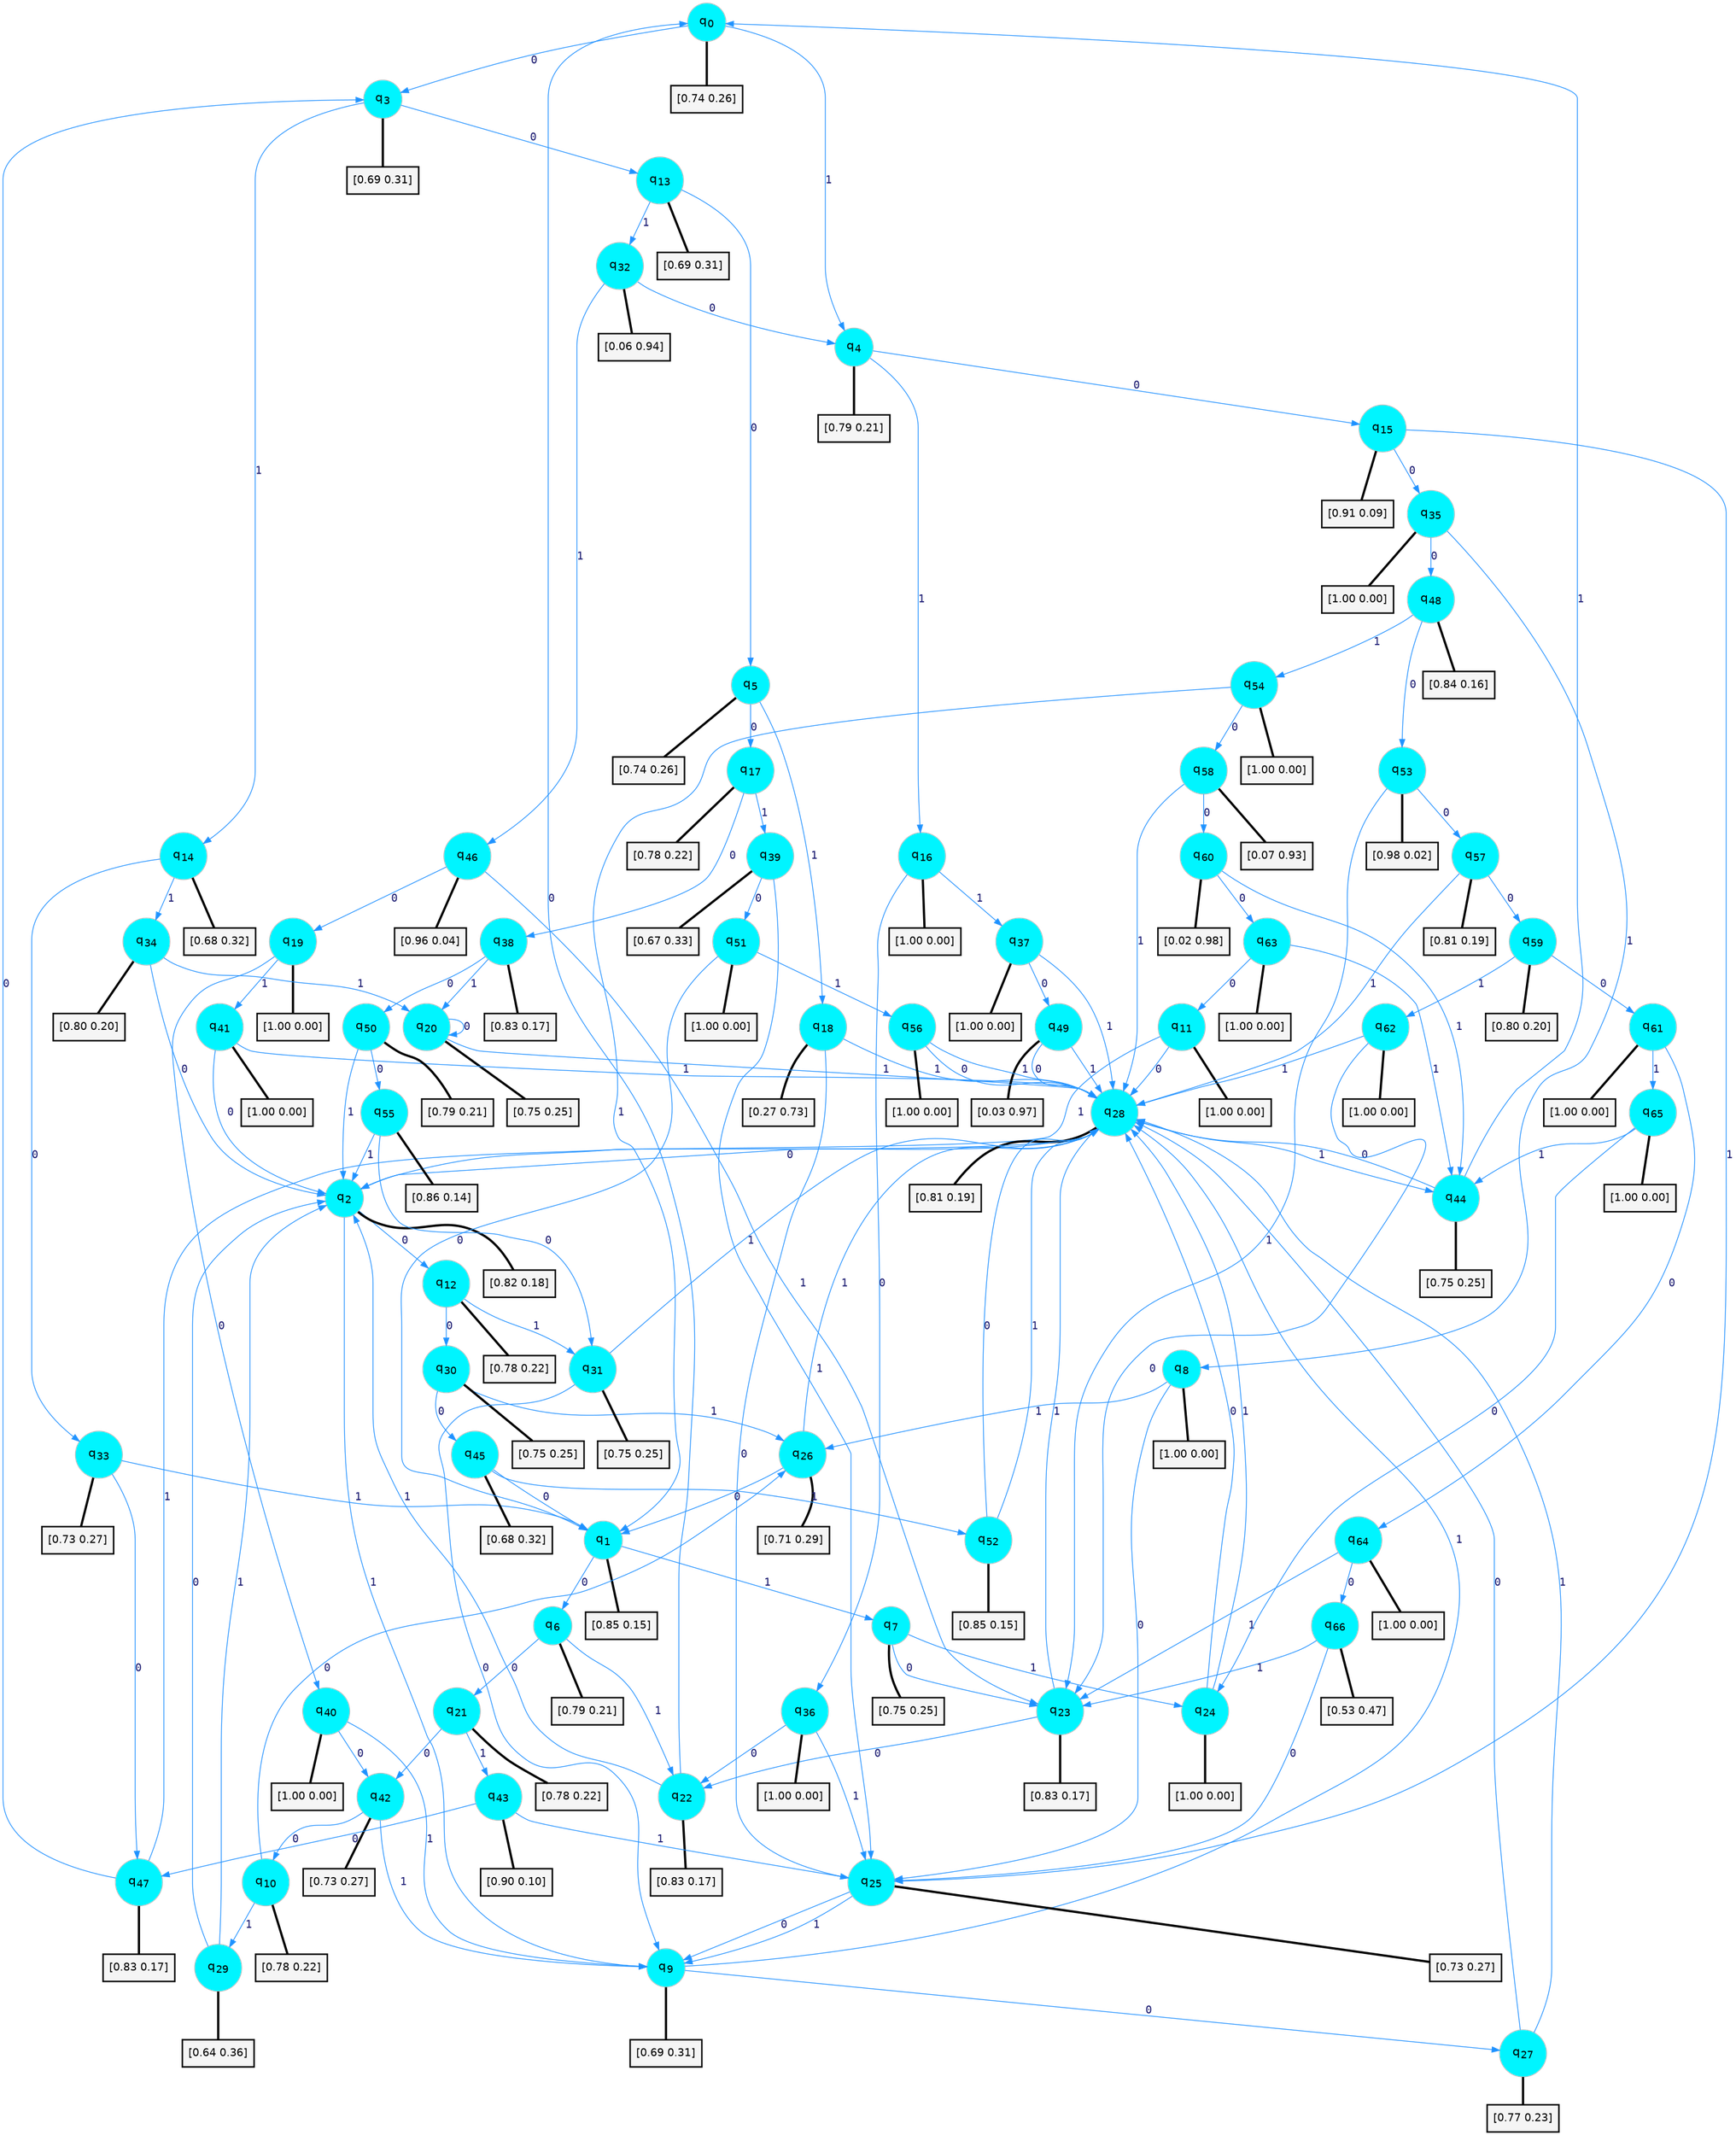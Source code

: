 digraph G {
graph [
bgcolor=transparent, dpi=300, rankdir=TD, size="40,25"];
node [
color=gray, fillcolor=turquoise1, fontcolor=black, fontname=Helvetica, fontsize=16, fontweight=bold, shape=circle, style=filled];
edge [
arrowsize=1, color=dodgerblue1, fontcolor=midnightblue, fontname=courier, fontweight=bold, penwidth=1, style=solid, weight=20];
0[label=<q<SUB>0</SUB>>];
1[label=<q<SUB>1</SUB>>];
2[label=<q<SUB>2</SUB>>];
3[label=<q<SUB>3</SUB>>];
4[label=<q<SUB>4</SUB>>];
5[label=<q<SUB>5</SUB>>];
6[label=<q<SUB>6</SUB>>];
7[label=<q<SUB>7</SUB>>];
8[label=<q<SUB>8</SUB>>];
9[label=<q<SUB>9</SUB>>];
10[label=<q<SUB>10</SUB>>];
11[label=<q<SUB>11</SUB>>];
12[label=<q<SUB>12</SUB>>];
13[label=<q<SUB>13</SUB>>];
14[label=<q<SUB>14</SUB>>];
15[label=<q<SUB>15</SUB>>];
16[label=<q<SUB>16</SUB>>];
17[label=<q<SUB>17</SUB>>];
18[label=<q<SUB>18</SUB>>];
19[label=<q<SUB>19</SUB>>];
20[label=<q<SUB>20</SUB>>];
21[label=<q<SUB>21</SUB>>];
22[label=<q<SUB>22</SUB>>];
23[label=<q<SUB>23</SUB>>];
24[label=<q<SUB>24</SUB>>];
25[label=<q<SUB>25</SUB>>];
26[label=<q<SUB>26</SUB>>];
27[label=<q<SUB>27</SUB>>];
28[label=<q<SUB>28</SUB>>];
29[label=<q<SUB>29</SUB>>];
30[label=<q<SUB>30</SUB>>];
31[label=<q<SUB>31</SUB>>];
32[label=<q<SUB>32</SUB>>];
33[label=<q<SUB>33</SUB>>];
34[label=<q<SUB>34</SUB>>];
35[label=<q<SUB>35</SUB>>];
36[label=<q<SUB>36</SUB>>];
37[label=<q<SUB>37</SUB>>];
38[label=<q<SUB>38</SUB>>];
39[label=<q<SUB>39</SUB>>];
40[label=<q<SUB>40</SUB>>];
41[label=<q<SUB>41</SUB>>];
42[label=<q<SUB>42</SUB>>];
43[label=<q<SUB>43</SUB>>];
44[label=<q<SUB>44</SUB>>];
45[label=<q<SUB>45</SUB>>];
46[label=<q<SUB>46</SUB>>];
47[label=<q<SUB>47</SUB>>];
48[label=<q<SUB>48</SUB>>];
49[label=<q<SUB>49</SUB>>];
50[label=<q<SUB>50</SUB>>];
51[label=<q<SUB>51</SUB>>];
52[label=<q<SUB>52</SUB>>];
53[label=<q<SUB>53</SUB>>];
54[label=<q<SUB>54</SUB>>];
55[label=<q<SUB>55</SUB>>];
56[label=<q<SUB>56</SUB>>];
57[label=<q<SUB>57</SUB>>];
58[label=<q<SUB>58</SUB>>];
59[label=<q<SUB>59</SUB>>];
60[label=<q<SUB>60</SUB>>];
61[label=<q<SUB>61</SUB>>];
62[label=<q<SUB>62</SUB>>];
63[label=<q<SUB>63</SUB>>];
64[label=<q<SUB>64</SUB>>];
65[label=<q<SUB>65</SUB>>];
66[label=<q<SUB>66</SUB>>];
67[label="[0.74 0.26]", shape=box,fontcolor=black, fontname=Helvetica, fontsize=14, penwidth=2, fillcolor=whitesmoke,color=black];
68[label="[0.85 0.15]", shape=box,fontcolor=black, fontname=Helvetica, fontsize=14, penwidth=2, fillcolor=whitesmoke,color=black];
69[label="[0.82 0.18]", shape=box,fontcolor=black, fontname=Helvetica, fontsize=14, penwidth=2, fillcolor=whitesmoke,color=black];
70[label="[0.69 0.31]", shape=box,fontcolor=black, fontname=Helvetica, fontsize=14, penwidth=2, fillcolor=whitesmoke,color=black];
71[label="[0.79 0.21]", shape=box,fontcolor=black, fontname=Helvetica, fontsize=14, penwidth=2, fillcolor=whitesmoke,color=black];
72[label="[0.74 0.26]", shape=box,fontcolor=black, fontname=Helvetica, fontsize=14, penwidth=2, fillcolor=whitesmoke,color=black];
73[label="[0.79 0.21]", shape=box,fontcolor=black, fontname=Helvetica, fontsize=14, penwidth=2, fillcolor=whitesmoke,color=black];
74[label="[0.75 0.25]", shape=box,fontcolor=black, fontname=Helvetica, fontsize=14, penwidth=2, fillcolor=whitesmoke,color=black];
75[label="[1.00 0.00]", shape=box,fontcolor=black, fontname=Helvetica, fontsize=14, penwidth=2, fillcolor=whitesmoke,color=black];
76[label="[0.69 0.31]", shape=box,fontcolor=black, fontname=Helvetica, fontsize=14, penwidth=2, fillcolor=whitesmoke,color=black];
77[label="[0.78 0.22]", shape=box,fontcolor=black, fontname=Helvetica, fontsize=14, penwidth=2, fillcolor=whitesmoke,color=black];
78[label="[1.00 0.00]", shape=box,fontcolor=black, fontname=Helvetica, fontsize=14, penwidth=2, fillcolor=whitesmoke,color=black];
79[label="[0.78 0.22]", shape=box,fontcolor=black, fontname=Helvetica, fontsize=14, penwidth=2, fillcolor=whitesmoke,color=black];
80[label="[0.69 0.31]", shape=box,fontcolor=black, fontname=Helvetica, fontsize=14, penwidth=2, fillcolor=whitesmoke,color=black];
81[label="[0.68 0.32]", shape=box,fontcolor=black, fontname=Helvetica, fontsize=14, penwidth=2, fillcolor=whitesmoke,color=black];
82[label="[0.91 0.09]", shape=box,fontcolor=black, fontname=Helvetica, fontsize=14, penwidth=2, fillcolor=whitesmoke,color=black];
83[label="[1.00 0.00]", shape=box,fontcolor=black, fontname=Helvetica, fontsize=14, penwidth=2, fillcolor=whitesmoke,color=black];
84[label="[0.78 0.22]", shape=box,fontcolor=black, fontname=Helvetica, fontsize=14, penwidth=2, fillcolor=whitesmoke,color=black];
85[label="[0.27 0.73]", shape=box,fontcolor=black, fontname=Helvetica, fontsize=14, penwidth=2, fillcolor=whitesmoke,color=black];
86[label="[1.00 0.00]", shape=box,fontcolor=black, fontname=Helvetica, fontsize=14, penwidth=2, fillcolor=whitesmoke,color=black];
87[label="[0.75 0.25]", shape=box,fontcolor=black, fontname=Helvetica, fontsize=14, penwidth=2, fillcolor=whitesmoke,color=black];
88[label="[0.78 0.22]", shape=box,fontcolor=black, fontname=Helvetica, fontsize=14, penwidth=2, fillcolor=whitesmoke,color=black];
89[label="[0.83 0.17]", shape=box,fontcolor=black, fontname=Helvetica, fontsize=14, penwidth=2, fillcolor=whitesmoke,color=black];
90[label="[0.83 0.17]", shape=box,fontcolor=black, fontname=Helvetica, fontsize=14, penwidth=2, fillcolor=whitesmoke,color=black];
91[label="[1.00 0.00]", shape=box,fontcolor=black, fontname=Helvetica, fontsize=14, penwidth=2, fillcolor=whitesmoke,color=black];
92[label="[0.73 0.27]", shape=box,fontcolor=black, fontname=Helvetica, fontsize=14, penwidth=2, fillcolor=whitesmoke,color=black];
93[label="[0.71 0.29]", shape=box,fontcolor=black, fontname=Helvetica, fontsize=14, penwidth=2, fillcolor=whitesmoke,color=black];
94[label="[0.77 0.23]", shape=box,fontcolor=black, fontname=Helvetica, fontsize=14, penwidth=2, fillcolor=whitesmoke,color=black];
95[label="[0.81 0.19]", shape=box,fontcolor=black, fontname=Helvetica, fontsize=14, penwidth=2, fillcolor=whitesmoke,color=black];
96[label="[0.64 0.36]", shape=box,fontcolor=black, fontname=Helvetica, fontsize=14, penwidth=2, fillcolor=whitesmoke,color=black];
97[label="[0.75 0.25]", shape=box,fontcolor=black, fontname=Helvetica, fontsize=14, penwidth=2, fillcolor=whitesmoke,color=black];
98[label="[0.75 0.25]", shape=box,fontcolor=black, fontname=Helvetica, fontsize=14, penwidth=2, fillcolor=whitesmoke,color=black];
99[label="[0.06 0.94]", shape=box,fontcolor=black, fontname=Helvetica, fontsize=14, penwidth=2, fillcolor=whitesmoke,color=black];
100[label="[0.73 0.27]", shape=box,fontcolor=black, fontname=Helvetica, fontsize=14, penwidth=2, fillcolor=whitesmoke,color=black];
101[label="[0.80 0.20]", shape=box,fontcolor=black, fontname=Helvetica, fontsize=14, penwidth=2, fillcolor=whitesmoke,color=black];
102[label="[1.00 0.00]", shape=box,fontcolor=black, fontname=Helvetica, fontsize=14, penwidth=2, fillcolor=whitesmoke,color=black];
103[label="[1.00 0.00]", shape=box,fontcolor=black, fontname=Helvetica, fontsize=14, penwidth=2, fillcolor=whitesmoke,color=black];
104[label="[1.00 0.00]", shape=box,fontcolor=black, fontname=Helvetica, fontsize=14, penwidth=2, fillcolor=whitesmoke,color=black];
105[label="[0.83 0.17]", shape=box,fontcolor=black, fontname=Helvetica, fontsize=14, penwidth=2, fillcolor=whitesmoke,color=black];
106[label="[0.67 0.33]", shape=box,fontcolor=black, fontname=Helvetica, fontsize=14, penwidth=2, fillcolor=whitesmoke,color=black];
107[label="[1.00 0.00]", shape=box,fontcolor=black, fontname=Helvetica, fontsize=14, penwidth=2, fillcolor=whitesmoke,color=black];
108[label="[1.00 0.00]", shape=box,fontcolor=black, fontname=Helvetica, fontsize=14, penwidth=2, fillcolor=whitesmoke,color=black];
109[label="[0.73 0.27]", shape=box,fontcolor=black, fontname=Helvetica, fontsize=14, penwidth=2, fillcolor=whitesmoke,color=black];
110[label="[0.90 0.10]", shape=box,fontcolor=black, fontname=Helvetica, fontsize=14, penwidth=2, fillcolor=whitesmoke,color=black];
111[label="[0.75 0.25]", shape=box,fontcolor=black, fontname=Helvetica, fontsize=14, penwidth=2, fillcolor=whitesmoke,color=black];
112[label="[0.68 0.32]", shape=box,fontcolor=black, fontname=Helvetica, fontsize=14, penwidth=2, fillcolor=whitesmoke,color=black];
113[label="[0.96 0.04]", shape=box,fontcolor=black, fontname=Helvetica, fontsize=14, penwidth=2, fillcolor=whitesmoke,color=black];
114[label="[0.83 0.17]", shape=box,fontcolor=black, fontname=Helvetica, fontsize=14, penwidth=2, fillcolor=whitesmoke,color=black];
115[label="[0.84 0.16]", shape=box,fontcolor=black, fontname=Helvetica, fontsize=14, penwidth=2, fillcolor=whitesmoke,color=black];
116[label="[0.03 0.97]", shape=box,fontcolor=black, fontname=Helvetica, fontsize=14, penwidth=2, fillcolor=whitesmoke,color=black];
117[label="[0.79 0.21]", shape=box,fontcolor=black, fontname=Helvetica, fontsize=14, penwidth=2, fillcolor=whitesmoke,color=black];
118[label="[1.00 0.00]", shape=box,fontcolor=black, fontname=Helvetica, fontsize=14, penwidth=2, fillcolor=whitesmoke,color=black];
119[label="[0.85 0.15]", shape=box,fontcolor=black, fontname=Helvetica, fontsize=14, penwidth=2, fillcolor=whitesmoke,color=black];
120[label="[0.98 0.02]", shape=box,fontcolor=black, fontname=Helvetica, fontsize=14, penwidth=2, fillcolor=whitesmoke,color=black];
121[label="[1.00 0.00]", shape=box,fontcolor=black, fontname=Helvetica, fontsize=14, penwidth=2, fillcolor=whitesmoke,color=black];
122[label="[0.86 0.14]", shape=box,fontcolor=black, fontname=Helvetica, fontsize=14, penwidth=2, fillcolor=whitesmoke,color=black];
123[label="[1.00 0.00]", shape=box,fontcolor=black, fontname=Helvetica, fontsize=14, penwidth=2, fillcolor=whitesmoke,color=black];
124[label="[0.81 0.19]", shape=box,fontcolor=black, fontname=Helvetica, fontsize=14, penwidth=2, fillcolor=whitesmoke,color=black];
125[label="[0.07 0.93]", shape=box,fontcolor=black, fontname=Helvetica, fontsize=14, penwidth=2, fillcolor=whitesmoke,color=black];
126[label="[0.80 0.20]", shape=box,fontcolor=black, fontname=Helvetica, fontsize=14, penwidth=2, fillcolor=whitesmoke,color=black];
127[label="[0.02 0.98]", shape=box,fontcolor=black, fontname=Helvetica, fontsize=14, penwidth=2, fillcolor=whitesmoke,color=black];
128[label="[1.00 0.00]", shape=box,fontcolor=black, fontname=Helvetica, fontsize=14, penwidth=2, fillcolor=whitesmoke,color=black];
129[label="[1.00 0.00]", shape=box,fontcolor=black, fontname=Helvetica, fontsize=14, penwidth=2, fillcolor=whitesmoke,color=black];
130[label="[1.00 0.00]", shape=box,fontcolor=black, fontname=Helvetica, fontsize=14, penwidth=2, fillcolor=whitesmoke,color=black];
131[label="[1.00 0.00]", shape=box,fontcolor=black, fontname=Helvetica, fontsize=14, penwidth=2, fillcolor=whitesmoke,color=black];
132[label="[1.00 0.00]", shape=box,fontcolor=black, fontname=Helvetica, fontsize=14, penwidth=2, fillcolor=whitesmoke,color=black];
133[label="[0.53 0.47]", shape=box,fontcolor=black, fontname=Helvetica, fontsize=14, penwidth=2, fillcolor=whitesmoke,color=black];
0->3 [label=0];
0->4 [label=1];
0->67 [arrowhead=none, penwidth=3,color=black];
1->6 [label=0];
1->7 [label=1];
1->68 [arrowhead=none, penwidth=3,color=black];
2->12 [label=0];
2->9 [label=1];
2->69 [arrowhead=none, penwidth=3,color=black];
3->13 [label=0];
3->14 [label=1];
3->70 [arrowhead=none, penwidth=3,color=black];
4->15 [label=0];
4->16 [label=1];
4->71 [arrowhead=none, penwidth=3,color=black];
5->17 [label=0];
5->18 [label=1];
5->72 [arrowhead=none, penwidth=3,color=black];
6->21 [label=0];
6->22 [label=1];
6->73 [arrowhead=none, penwidth=3,color=black];
7->23 [label=0];
7->24 [label=1];
7->74 [arrowhead=none, penwidth=3,color=black];
8->25 [label=0];
8->26 [label=1];
8->75 [arrowhead=none, penwidth=3,color=black];
9->27 [label=0];
9->28 [label=1];
9->76 [arrowhead=none, penwidth=3,color=black];
10->26 [label=0];
10->29 [label=1];
10->77 [arrowhead=none, penwidth=3,color=black];
11->28 [label=0];
11->2 [label=1];
11->78 [arrowhead=none, penwidth=3,color=black];
12->30 [label=0];
12->31 [label=1];
12->79 [arrowhead=none, penwidth=3,color=black];
13->5 [label=0];
13->32 [label=1];
13->80 [arrowhead=none, penwidth=3,color=black];
14->33 [label=0];
14->34 [label=1];
14->81 [arrowhead=none, penwidth=3,color=black];
15->35 [label=0];
15->25 [label=1];
15->82 [arrowhead=none, penwidth=3,color=black];
16->36 [label=0];
16->37 [label=1];
16->83 [arrowhead=none, penwidth=3,color=black];
17->38 [label=0];
17->39 [label=1];
17->84 [arrowhead=none, penwidth=3,color=black];
18->25 [label=0];
18->28 [label=1];
18->85 [arrowhead=none, penwidth=3,color=black];
19->40 [label=0];
19->41 [label=1];
19->86 [arrowhead=none, penwidth=3,color=black];
20->20 [label=0];
20->28 [label=1];
20->87 [arrowhead=none, penwidth=3,color=black];
21->42 [label=0];
21->43 [label=1];
21->88 [arrowhead=none, penwidth=3,color=black];
22->0 [label=0];
22->2 [label=1];
22->89 [arrowhead=none, penwidth=3,color=black];
23->22 [label=0];
23->28 [label=1];
23->90 [arrowhead=none, penwidth=3,color=black];
24->28 [label=0];
24->28 [label=1];
24->91 [arrowhead=none, penwidth=3,color=black];
25->9 [label=0];
25->9 [label=1];
25->92 [arrowhead=none, penwidth=3,color=black];
26->1 [label=0];
26->28 [label=1];
26->93 [arrowhead=none, penwidth=3,color=black];
27->28 [label=0];
27->28 [label=1];
27->94 [arrowhead=none, penwidth=3,color=black];
28->2 [label=0];
28->44 [label=1];
28->95 [arrowhead=none, penwidth=3,color=black];
29->2 [label=0];
29->2 [label=1];
29->96 [arrowhead=none, penwidth=3,color=black];
30->45 [label=0];
30->26 [label=1];
30->97 [arrowhead=none, penwidth=3,color=black];
31->9 [label=0];
31->28 [label=1];
31->98 [arrowhead=none, penwidth=3,color=black];
32->4 [label=0];
32->46 [label=1];
32->99 [arrowhead=none, penwidth=3,color=black];
33->47 [label=0];
33->1 [label=1];
33->100 [arrowhead=none, penwidth=3,color=black];
34->2 [label=0];
34->20 [label=1];
34->101 [arrowhead=none, penwidth=3,color=black];
35->48 [label=0];
35->8 [label=1];
35->102 [arrowhead=none, penwidth=3,color=black];
36->22 [label=0];
36->25 [label=1];
36->103 [arrowhead=none, penwidth=3,color=black];
37->49 [label=0];
37->28 [label=1];
37->104 [arrowhead=none, penwidth=3,color=black];
38->50 [label=0];
38->20 [label=1];
38->105 [arrowhead=none, penwidth=3,color=black];
39->51 [label=0];
39->25 [label=1];
39->106 [arrowhead=none, penwidth=3,color=black];
40->42 [label=0];
40->9 [label=1];
40->107 [arrowhead=none, penwidth=3,color=black];
41->2 [label=0];
41->28 [label=1];
41->108 [arrowhead=none, penwidth=3,color=black];
42->10 [label=0];
42->9 [label=1];
42->109 [arrowhead=none, penwidth=3,color=black];
43->47 [label=0];
43->25 [label=1];
43->110 [arrowhead=none, penwidth=3,color=black];
44->28 [label=0];
44->0 [label=1];
44->111 [arrowhead=none, penwidth=3,color=black];
45->1 [label=0];
45->52 [label=1];
45->112 [arrowhead=none, penwidth=3,color=black];
46->19 [label=0];
46->23 [label=1];
46->113 [arrowhead=none, penwidth=3,color=black];
47->3 [label=0];
47->28 [label=1];
47->114 [arrowhead=none, penwidth=3,color=black];
48->53 [label=0];
48->54 [label=1];
48->115 [arrowhead=none, penwidth=3,color=black];
49->28 [label=0];
49->28 [label=1];
49->116 [arrowhead=none, penwidth=3,color=black];
50->55 [label=0];
50->2 [label=1];
50->117 [arrowhead=none, penwidth=3,color=black];
51->1 [label=0];
51->56 [label=1];
51->118 [arrowhead=none, penwidth=3,color=black];
52->28 [label=0];
52->28 [label=1];
52->119 [arrowhead=none, penwidth=3,color=black];
53->57 [label=0];
53->23 [label=1];
53->120 [arrowhead=none, penwidth=3,color=black];
54->58 [label=0];
54->1 [label=1];
54->121 [arrowhead=none, penwidth=3,color=black];
55->31 [label=0];
55->2 [label=1];
55->122 [arrowhead=none, penwidth=3,color=black];
56->28 [label=0];
56->28 [label=1];
56->123 [arrowhead=none, penwidth=3,color=black];
57->59 [label=0];
57->28 [label=1];
57->124 [arrowhead=none, penwidth=3,color=black];
58->60 [label=0];
58->28 [label=1];
58->125 [arrowhead=none, penwidth=3,color=black];
59->61 [label=0];
59->62 [label=1];
59->126 [arrowhead=none, penwidth=3,color=black];
60->63 [label=0];
60->44 [label=1];
60->127 [arrowhead=none, penwidth=3,color=black];
61->64 [label=0];
61->65 [label=1];
61->128 [arrowhead=none, penwidth=3,color=black];
62->23 [label=0];
62->28 [label=1];
62->129 [arrowhead=none, penwidth=3,color=black];
63->11 [label=0];
63->44 [label=1];
63->130 [arrowhead=none, penwidth=3,color=black];
64->66 [label=0];
64->23 [label=1];
64->131 [arrowhead=none, penwidth=3,color=black];
65->24 [label=0];
65->44 [label=1];
65->132 [arrowhead=none, penwidth=3,color=black];
66->25 [label=0];
66->23 [label=1];
66->133 [arrowhead=none, penwidth=3,color=black];
}
